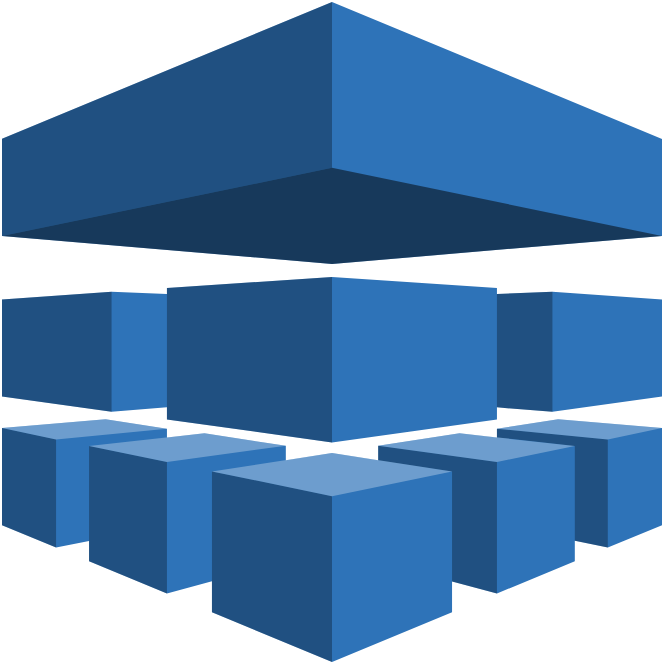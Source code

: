 <mxfile version="24.5.4" type="github">
  <diagram name="Page-1" id="HN00uUDEXN11D5uPcu2R">
    <mxGraphModel dx="891" dy="786" grid="1" gridSize="10" guides="1" tooltips="1" connect="1" arrows="1" fold="1" page="1" pageScale="1" pageWidth="850" pageHeight="1100" math="0" shadow="0">
      <root>
        <mxCell id="0" />
        <mxCell id="1" parent="0" />
        <mxCell id="hcSo7-kyBs8buMVfgqqB-11" value="" style="outlineConnect=0;dashed=0;verticalLabelPosition=bottom;verticalAlign=top;align=center;html=1;shape=mxgraph.aws3.machine_learning;fillColor=#2E73B8;gradientColor=none;" vertex="1" parent="1">
          <mxGeometry x="310" y="120" width="330" height="330" as="geometry" />
        </mxCell>
      </root>
    </mxGraphModel>
  </diagram>
</mxfile>
